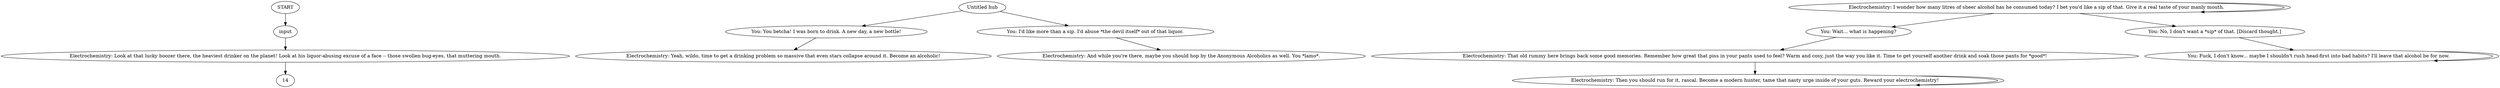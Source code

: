 # PLAZA ORB / get a drink
# Start drinking (Electrochem).
# ==================================================
digraph G {
	  0 [label="START"];
	  1 [label="input"];
	  2 [label="Electrochemistry: Yeah, wildo, time to get a drinking problem so massive that even stars collapse around it. Become an alcoholic!"];
	  3 [label="You: Wait... what is happening?"];
	  4 [label="Electrochemistry: Look at that lucky boozer there, the heaviest drinker on the planet! Look at his liquor-abusing excuse of a face -- those swollen bug-eyes, that muttering mouth."];
	  5 [label="You: No, I don't want a *sip* of that. [Discard thought.]"];
	  6 [label="Electrochemistry: That old rummy here brings back some good memories. Remember how great that piss in your pants used to feel? Warm and cosy, just the way you like it. Time to get yourself another drink and soak those pants for *good*!"];
	  7 [label="You: You betcha! I was born to drink. A new day, a new bottle!"];
	  8 [label="Untitled hub"];
	  9 [label="Electrochemistry: Then you should run for it, rascal. Become a modern hunter, tame that nasty urge inside of your guts. Reward your electrochemistry!"];
	  10 [label="Electrochemistry: And while you're there, maybe you should hop by the Anonymous Alcoholics as well. You *lamo*."];
	  11 [label="You: Fuck, I don't know... maybe I shouldn't rush head-first into bad habits? I'll leave that alcohol be for now."];
	  12 [label="You: I'd like more than a sip. I'd abuse *the devil itself* out of that liquor."];
	  13 [label="Electrochemistry: I wonder how many litres of sheer alcohol has he consumed today? I bet you'd like a sip of that. Give it a real taste of your manly mouth."];
	  0 -> 1
	  1 -> 4
	  3 -> 6
	  4 -> 14
	  5 -> 11
	  6 -> 9
	  7 -> 2
	  8 -> 12
	  8 -> 7
	  9 -> 9
	  11 -> 11
	  12 -> 10
	  13 -> 5
	  13 -> 3
	  13 -> 13
}

